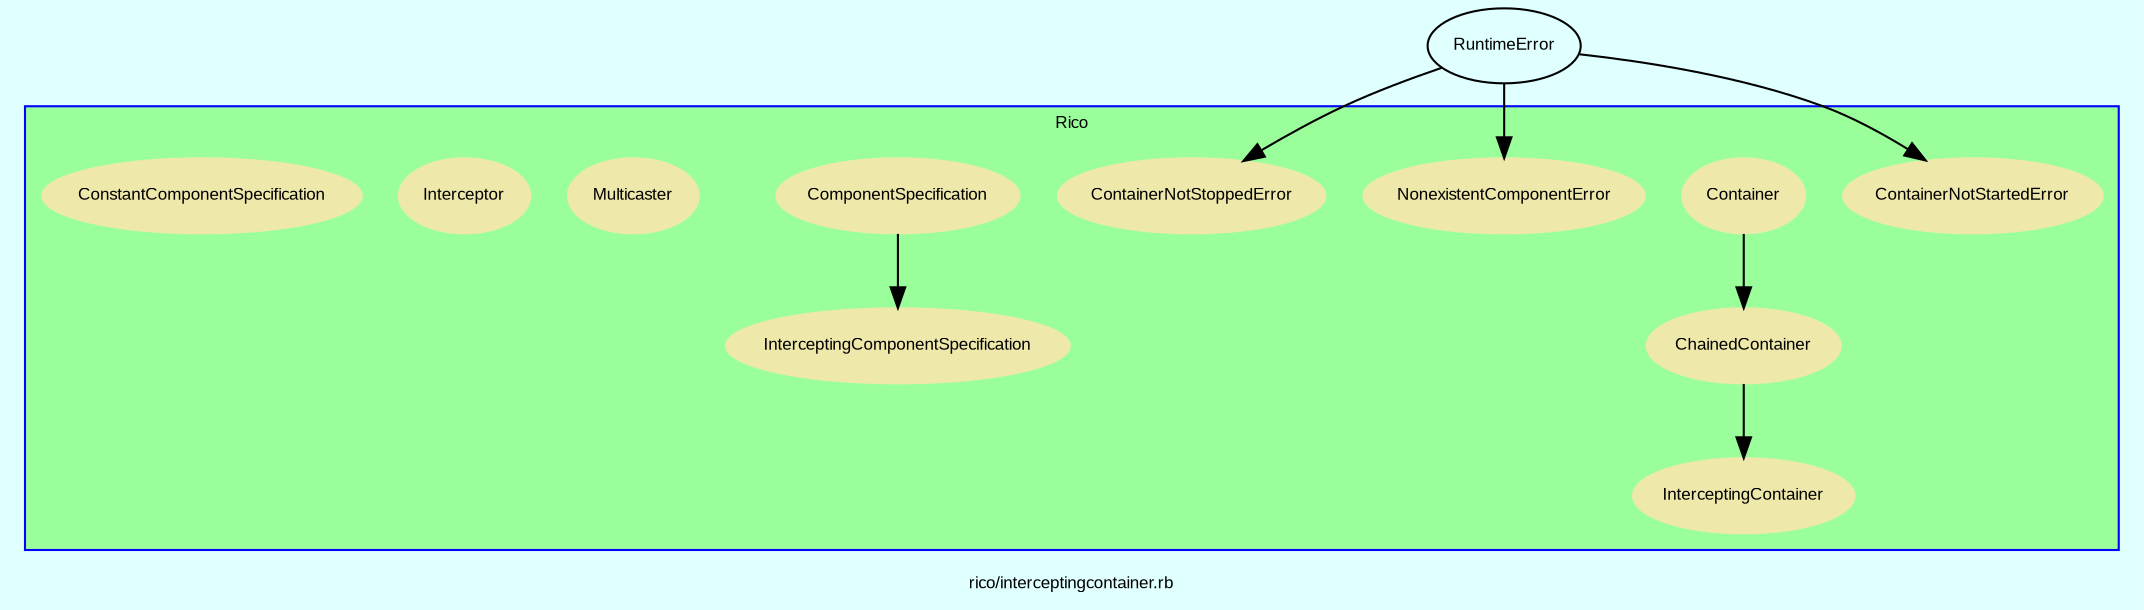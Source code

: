 digraph TopLevel {
    compound = true
    bgcolor = lightcyan1
    fontname = Arial
    fontsize = 8
    label = "rico/interceptingcontainer.rb"
    node [
        fontname = Arial,
        fontsize = 8,
        color = black
    ]

    RuntimeError [
        URL = "classes/RuntimeError.html",
        label = "RuntimeError"
    ]

    RuntimeError -> Rico__ContainerNotStartedError [

    ]

    Rico__Container -> Rico__ChainedContainer [

    ]

    RuntimeError -> Rico__NonexistentComponentError [

    ]

    Rico__ChainedContainer -> Rico__InterceptingContainer [

    ]

    RuntimeError -> Rico__ContainerNotStoppedError [

    ]

    Rico__ComponentSpecification -> Rico__InterceptingComponentSpecification [

    ]

    subgraph cluster_Rico {
        fillcolor = palegreen1
        URL = "classes/Rico.html"
        fontname = Arial
        color = blue
        label = "Rico"
        style = filled
        Rico [
            shape = plaintext,
            height = 0.01,
            width = 0.01,
            label = ""
        ]

        Rico__Container [
            fontcolor = black,
            URL = "classes/Rico/Container.html",
            shape = ellipse,
            color = palegoldenrod,
            style = filled,
            label = "Container"
        ]

        Rico__ContainerNotStartedError [
            fontcolor = black,
            URL = "classes/Rico/ContainerNotStartedError.html",
            shape = ellipse,
            color = palegoldenrod,
            style = filled,
            label = "ContainerNotStartedError"
        ]

        Rico__ChainedContainer [
            fontcolor = black,
            URL = "classes/Rico/ChainedContainer.html",
            shape = ellipse,
            color = palegoldenrod,
            style = filled,
            label = "ChainedContainer"
        ]

        Rico__NonexistentComponentError [
            fontcolor = black,
            URL = "classes/Rico/NonexistentComponentError.html",
            shape = ellipse,
            color = palegoldenrod,
            style = filled,
            label = "NonexistentComponentError"
        ]

        Rico__InterceptingContainer [
            fontcolor = black,
            URL = "classes/Rico/InterceptingContainer.html",
            shape = ellipse,
            color = palegoldenrod,
            style = filled,
            label = "InterceptingContainer"
        ]

        Rico__Multicaster [
            fontcolor = black,
            URL = "classes/Rico/Multicaster.html",
            shape = ellipse,
            color = palegoldenrod,
            style = filled,
            label = "Multicaster"
        ]

        Rico__ComponentSpecification [
            fontcolor = black,
            URL = "classes/Rico/ComponentSpecification.html",
            shape = ellipse,
            color = palegoldenrod,
            style = filled,
            label = "ComponentSpecification"
        ]

        Rico__ContainerNotStoppedError [
            fontcolor = black,
            URL = "classes/Rico/ContainerNotStoppedError.html",
            shape = ellipse,
            color = palegoldenrod,
            style = filled,
            label = "ContainerNotStoppedError"
        ]

        Rico__Interceptor [
            fontcolor = black,
            URL = "classes/Rico/Interceptor.html",
            shape = ellipse,
            color = palegoldenrod,
            style = filled,
            label = "Interceptor"
        ]

        Rico__ConstantComponentSpecification [
            fontcolor = black,
            URL = "classes/Rico/ConstantComponentSpecification.html",
            shape = ellipse,
            color = palegoldenrod,
            style = filled,
            label = "ConstantComponentSpecification"
        ]

        Rico__InterceptingComponentSpecification [
            fontcolor = black,
            URL = "classes/Rico/InterceptingComponentSpecification.html",
            shape = ellipse,
            color = palegoldenrod,
            style = filled,
            label = "InterceptingComponentSpecification"
        ]

    }

}

